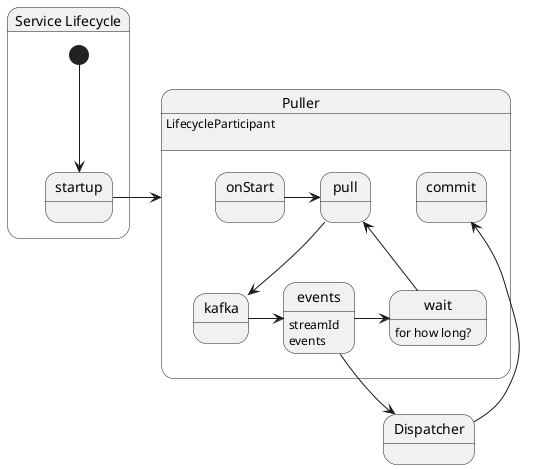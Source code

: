 @startuml
'https://plantuml.com/state-diagram

skinparam monochrome true
state Puller : LifecycleParticipant\n

state  "Service Lifecycle" as Lifecycle {
  [*] --> startup 
  startup -r-> Puller  
}


 
  state "Puller" as Puller {
       onStart -r-> pull
       pull--> kafka
       kafka -> events
       events-> wait
       wait -> pull
       state events : streamId\nevents
       
       state commit
       state wait: for how long?
  }

 
    events -d-> Dispatcher  
    Dispatcher-> commit

@enduml